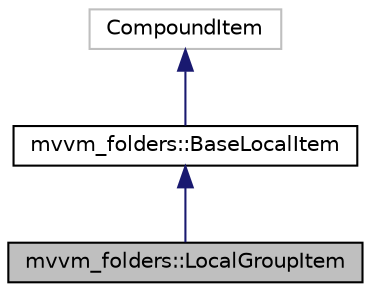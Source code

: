 digraph "mvvm_folders::LocalGroupItem"
{
 // LATEX_PDF_SIZE
  edge [fontname="Helvetica",fontsize="10",labelfontname="Helvetica",labelfontsize="10"];
  node [fontname="Helvetica",fontsize="10",shape=record];
  Node1 [label="mvvm_folders::LocalGroupItem",height=0.2,width=0.4,color="black", fillcolor="grey75", style="filled", fontcolor="black",tooltip="Drives item representation for editor."];
  Node2 -> Node1 [dir="back",color="midnightblue",fontsize="10",style="solid",fontname="Helvetica"];
  Node2 [label="mvvm_folders::BaseLocalItem",height=0.2,width=0.4,color="black", fillcolor="white", style="filled",URL="$classmvvm__folders_1_1_base_local_item.html",tooltip="Drives item representation for editor."];
  Node3 -> Node2 [dir="back",color="midnightblue",fontsize="10",style="solid",fontname="Helvetica"];
  Node3 [label="CompoundItem",height=0.2,width=0.4,color="grey75", fillcolor="white", style="filled",tooltip=" "];
}
